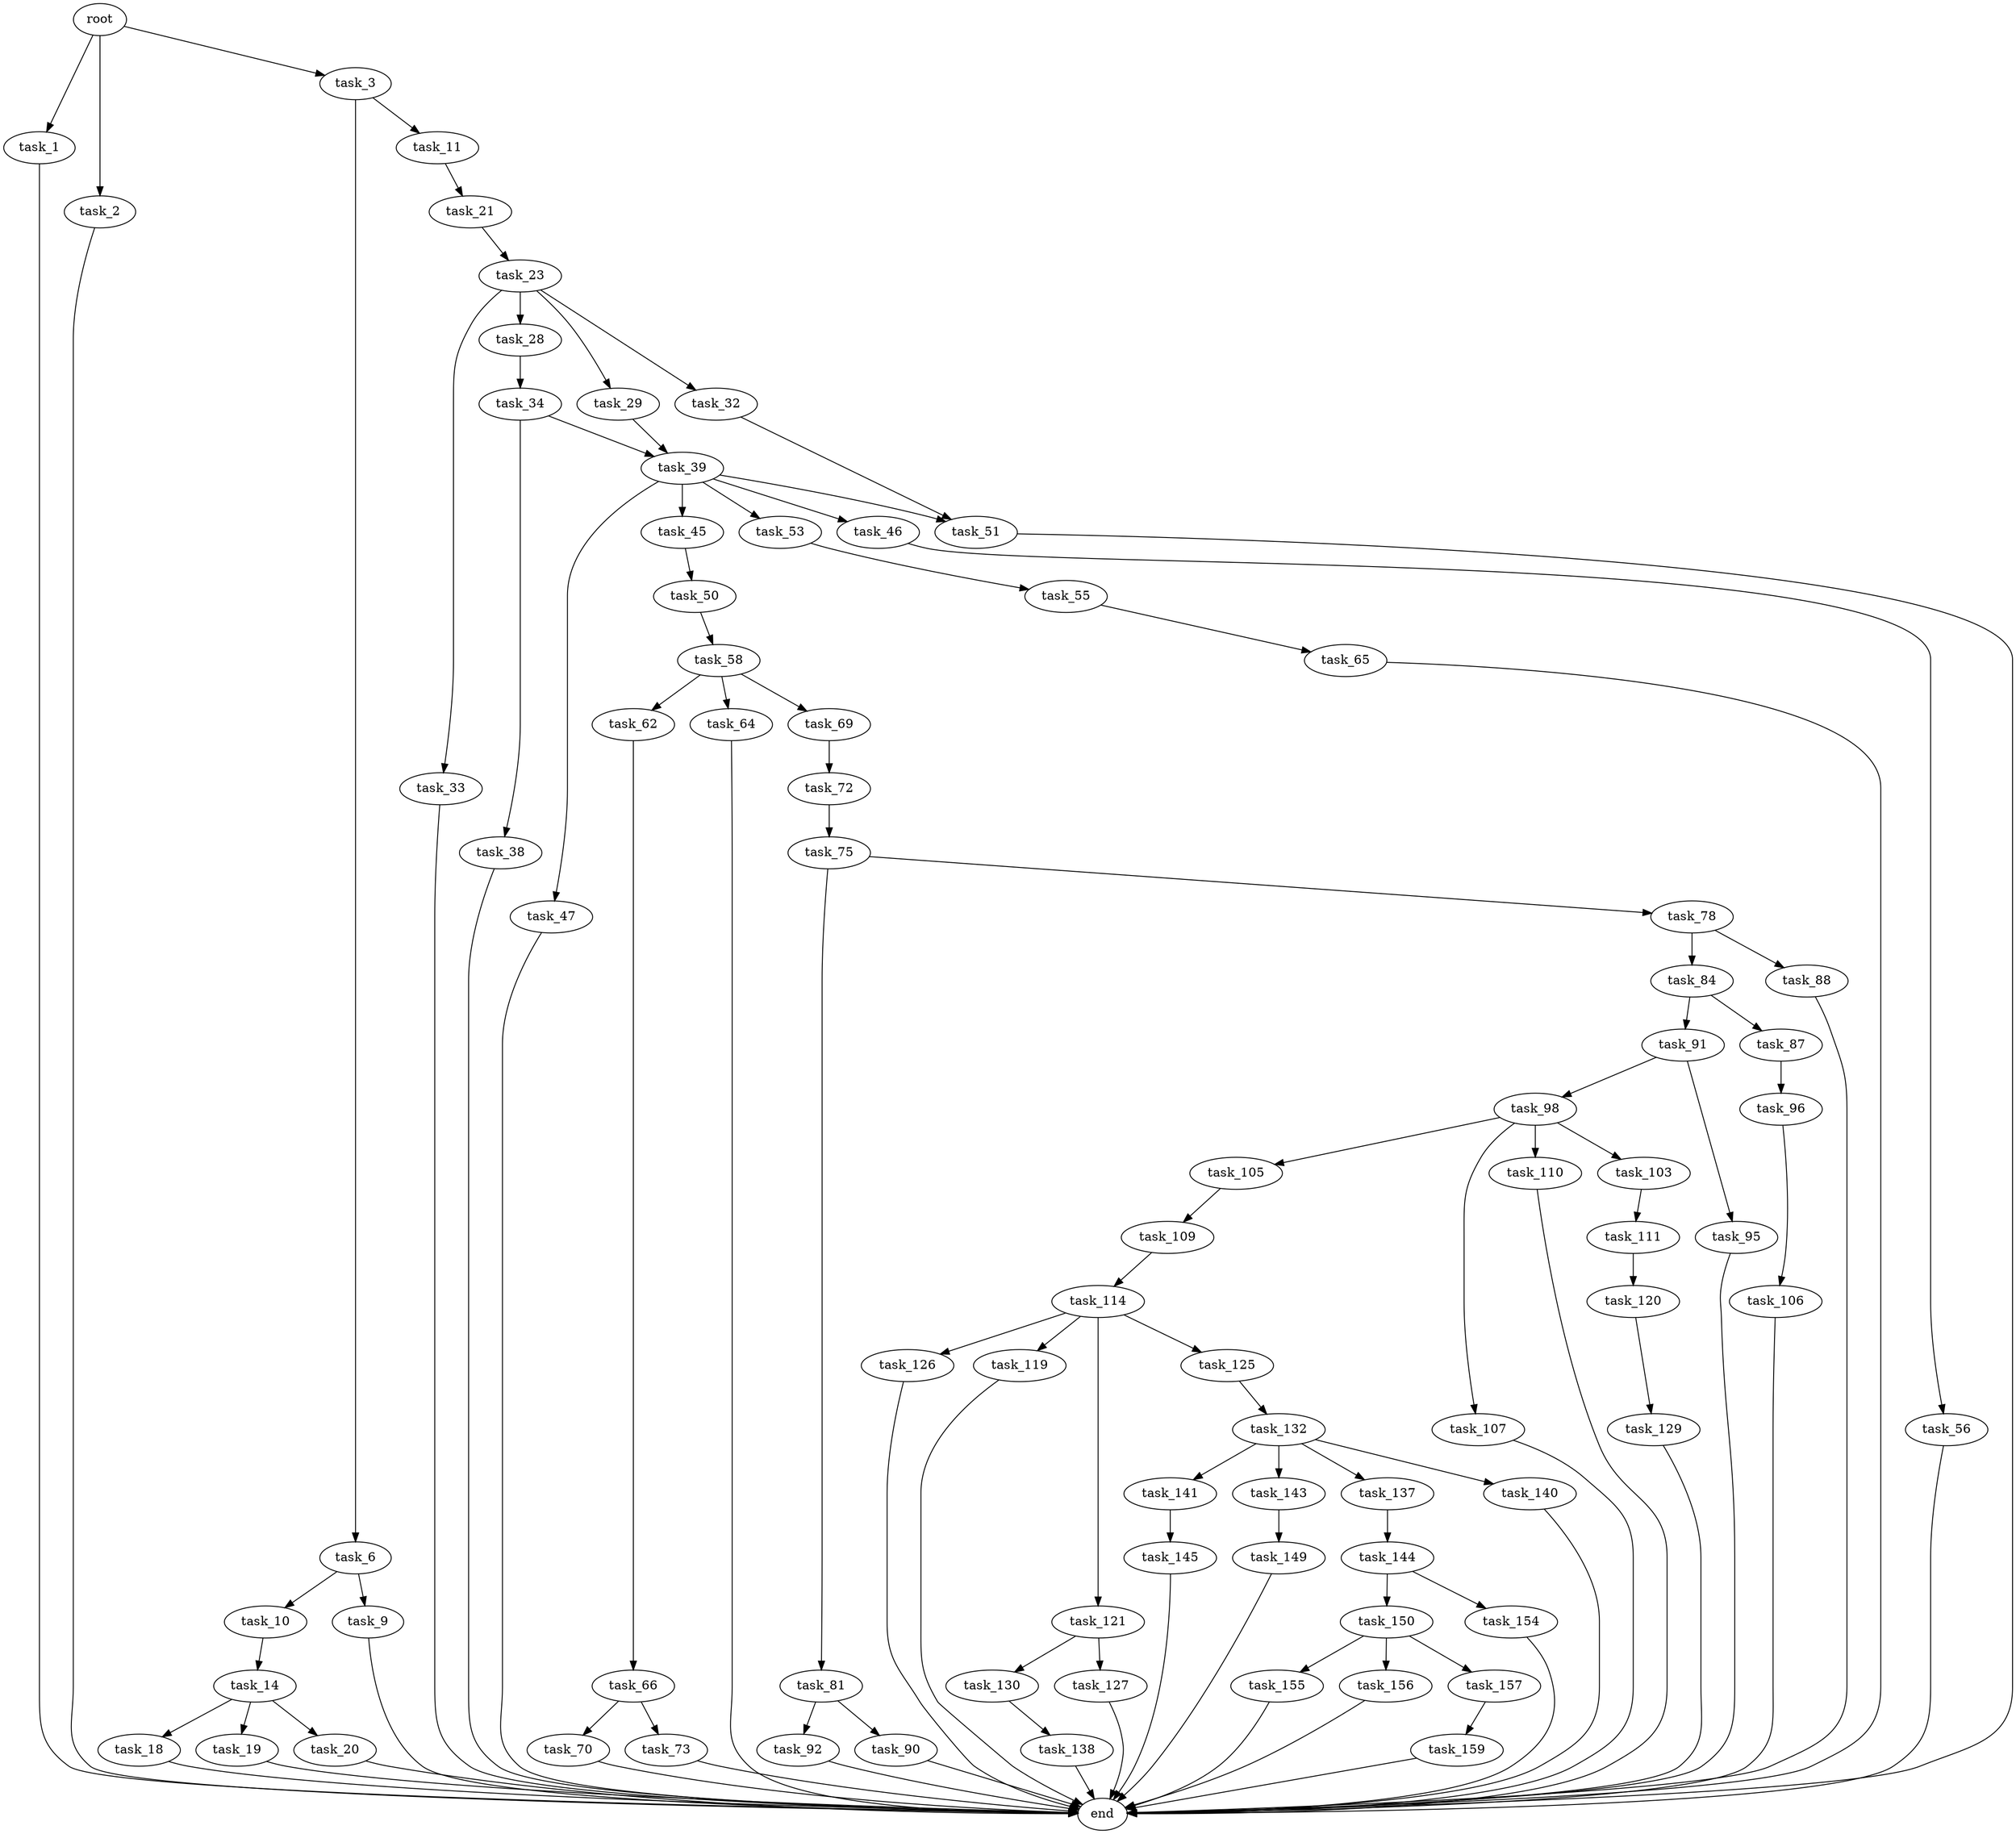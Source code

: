 digraph G {
  root [size="0.000000"];
  task_1 [size="8589934592.000000"];
  task_2 [size="681328425513.000000"];
  task_3 [size="2604246356.000000"];
  task_6 [size="549755813888.000000"];
  task_9 [size="20248075450.000000"];
  task_10 [size="8589934592.000000"];
  task_11 [size="359774946618.000000"];
  task_14 [size="35243793157.000000"];
  task_18 [size="18776613368.000000"];
  task_19 [size="782757789696.000000"];
  task_20 [size="19114368255.000000"];
  task_21 [size="44817006833.000000"];
  task_23 [size="8589934592.000000"];
  task_28 [size="68719476736.000000"];
  task_29 [size="1243537271.000000"];
  task_32 [size="498196708948.000000"];
  task_33 [size="518950160315.000000"];
  task_34 [size="231928233984.000000"];
  task_38 [size="501812809350.000000"];
  task_39 [size="412974041526.000000"];
  task_45 [size="19132884583.000000"];
  task_46 [size="28991029248.000000"];
  task_47 [size="1053180042798.000000"];
  task_50 [size="762405561410.000000"];
  task_51 [size="134217728000.000000"];
  task_53 [size="2850509622.000000"];
  task_55 [size="12926308919.000000"];
  task_56 [size="169892520175.000000"];
  task_58 [size="1073741824000.000000"];
  task_62 [size="298758945486.000000"];
  task_64 [size="368293445632.000000"];
  task_65 [size="231928233984.000000"];
  task_66 [size="231928233984.000000"];
  task_69 [size="628809142122.000000"];
  task_70 [size="26005044955.000000"];
  task_72 [size="24960291057.000000"];
  task_73 [size="782757789696.000000"];
  task_75 [size="1073741824000.000000"];
  task_78 [size="15338508646.000000"];
  task_81 [size="2041729681.000000"];
  task_84 [size="262312907692.000000"];
  task_87 [size="5260611373.000000"];
  task_88 [size="368293445632.000000"];
  task_90 [size="34362185714.000000"];
  task_91 [size="178365720999.000000"];
  task_92 [size="68719476736.000000"];
  task_95 [size="28226858837.000000"];
  task_96 [size="7933720255.000000"];
  task_98 [size="20516776476.000000"];
  task_103 [size="34617552901.000000"];
  task_105 [size="1878880854.000000"];
  task_106 [size="395423486877.000000"];
  task_107 [size="13148720182.000000"];
  task_109 [size="3456763950.000000"];
  task_110 [size="374817331491.000000"];
  task_111 [size="1600137387.000000"];
  task_114 [size="8589934592.000000"];
  task_119 [size="8589934592.000000"];
  task_120 [size="15529992736.000000"];
  task_121 [size="4818932430.000000"];
  task_125 [size="157030256367.000000"];
  task_126 [size="4785950118.000000"];
  task_127 [size="8589934592.000000"];
  task_129 [size="272652195636.000000"];
  task_130 [size="16256162136.000000"];
  task_132 [size="1477132576.000000"];
  task_137 [size="8589934592.000000"];
  task_138 [size="12134502000.000000"];
  task_140 [size="19811592770.000000"];
  task_141 [size="1073741824000.000000"];
  task_143 [size="2226685784.000000"];
  task_144 [size="231928233984.000000"];
  task_145 [size="231928233984.000000"];
  task_149 [size="3375293541.000000"];
  task_150 [size="489387268035.000000"];
  task_154 [size="549755813888.000000"];
  task_155 [size="8264729070.000000"];
  task_156 [size="134217728000.000000"];
  task_157 [size="1410414540.000000"];
  task_159 [size="15505898149.000000"];
  end [size="0.000000"];

  root -> task_1 [size="1.000000"];
  root -> task_2 [size="1.000000"];
  root -> task_3 [size="1.000000"];
  task_1 -> end [size="1.000000"];
  task_2 -> end [size="1.000000"];
  task_3 -> task_6 [size="75497472.000000"];
  task_3 -> task_11 [size="75497472.000000"];
  task_6 -> task_9 [size="536870912.000000"];
  task_6 -> task_10 [size="536870912.000000"];
  task_9 -> end [size="1.000000"];
  task_10 -> task_14 [size="33554432.000000"];
  task_11 -> task_21 [size="411041792.000000"];
  task_14 -> task_18 [size="134217728.000000"];
  task_14 -> task_19 [size="134217728.000000"];
  task_14 -> task_20 [size="134217728.000000"];
  task_18 -> end [size="1.000000"];
  task_19 -> end [size="1.000000"];
  task_20 -> end [size="1.000000"];
  task_21 -> task_23 [size="33554432.000000"];
  task_23 -> task_28 [size="33554432.000000"];
  task_23 -> task_29 [size="33554432.000000"];
  task_23 -> task_32 [size="33554432.000000"];
  task_23 -> task_33 [size="33554432.000000"];
  task_28 -> task_34 [size="134217728.000000"];
  task_29 -> task_39 [size="33554432.000000"];
  task_32 -> task_51 [size="536870912.000000"];
  task_33 -> end [size="1.000000"];
  task_34 -> task_38 [size="301989888.000000"];
  task_34 -> task_39 [size="301989888.000000"];
  task_38 -> end [size="1.000000"];
  task_39 -> task_45 [size="301989888.000000"];
  task_39 -> task_46 [size="301989888.000000"];
  task_39 -> task_47 [size="301989888.000000"];
  task_39 -> task_51 [size="301989888.000000"];
  task_39 -> task_53 [size="301989888.000000"];
  task_45 -> task_50 [size="301989888.000000"];
  task_46 -> task_56 [size="75497472.000000"];
  task_47 -> end [size="1.000000"];
  task_50 -> task_58 [size="679477248.000000"];
  task_51 -> end [size="1.000000"];
  task_53 -> task_55 [size="134217728.000000"];
  task_55 -> task_65 [size="536870912.000000"];
  task_56 -> end [size="1.000000"];
  task_58 -> task_62 [size="838860800.000000"];
  task_58 -> task_64 [size="838860800.000000"];
  task_58 -> task_69 [size="838860800.000000"];
  task_62 -> task_66 [size="536870912.000000"];
  task_64 -> end [size="1.000000"];
  task_65 -> end [size="1.000000"];
  task_66 -> task_70 [size="301989888.000000"];
  task_66 -> task_73 [size="301989888.000000"];
  task_69 -> task_72 [size="411041792.000000"];
  task_70 -> end [size="1.000000"];
  task_72 -> task_75 [size="75497472.000000"];
  task_73 -> end [size="1.000000"];
  task_75 -> task_78 [size="838860800.000000"];
  task_75 -> task_81 [size="838860800.000000"];
  task_78 -> task_84 [size="33554432.000000"];
  task_78 -> task_88 [size="33554432.000000"];
  task_81 -> task_90 [size="33554432.000000"];
  task_81 -> task_92 [size="33554432.000000"];
  task_84 -> task_87 [size="679477248.000000"];
  task_84 -> task_91 [size="679477248.000000"];
  task_87 -> task_96 [size="209715200.000000"];
  task_88 -> end [size="1.000000"];
  task_90 -> end [size="1.000000"];
  task_91 -> task_95 [size="411041792.000000"];
  task_91 -> task_98 [size="411041792.000000"];
  task_92 -> end [size="1.000000"];
  task_95 -> end [size="1.000000"];
  task_96 -> task_106 [size="209715200.000000"];
  task_98 -> task_103 [size="536870912.000000"];
  task_98 -> task_105 [size="536870912.000000"];
  task_98 -> task_107 [size="536870912.000000"];
  task_98 -> task_110 [size="536870912.000000"];
  task_103 -> task_111 [size="75497472.000000"];
  task_105 -> task_109 [size="209715200.000000"];
  task_106 -> end [size="1.000000"];
  task_107 -> end [size="1.000000"];
  task_109 -> task_114 [size="134217728.000000"];
  task_110 -> end [size="1.000000"];
  task_111 -> task_120 [size="75497472.000000"];
  task_114 -> task_119 [size="33554432.000000"];
  task_114 -> task_121 [size="33554432.000000"];
  task_114 -> task_125 [size="33554432.000000"];
  task_114 -> task_126 [size="33554432.000000"];
  task_119 -> end [size="1.000000"];
  task_120 -> task_129 [size="411041792.000000"];
  task_121 -> task_127 [size="134217728.000000"];
  task_121 -> task_130 [size="134217728.000000"];
  task_125 -> task_132 [size="134217728.000000"];
  task_126 -> end [size="1.000000"];
  task_127 -> end [size="1.000000"];
  task_129 -> end [size="1.000000"];
  task_130 -> task_138 [size="75497472.000000"];
  task_132 -> task_137 [size="33554432.000000"];
  task_132 -> task_140 [size="33554432.000000"];
  task_132 -> task_141 [size="33554432.000000"];
  task_132 -> task_143 [size="33554432.000000"];
  task_137 -> task_144 [size="33554432.000000"];
  task_138 -> end [size="1.000000"];
  task_140 -> end [size="1.000000"];
  task_141 -> task_145 [size="838860800.000000"];
  task_143 -> task_149 [size="75497472.000000"];
  task_144 -> task_150 [size="301989888.000000"];
  task_144 -> task_154 [size="301989888.000000"];
  task_145 -> end [size="1.000000"];
  task_149 -> end [size="1.000000"];
  task_150 -> task_155 [size="411041792.000000"];
  task_150 -> task_156 [size="411041792.000000"];
  task_150 -> task_157 [size="411041792.000000"];
  task_154 -> end [size="1.000000"];
  task_155 -> end [size="1.000000"];
  task_156 -> end [size="1.000000"];
  task_157 -> task_159 [size="75497472.000000"];
  task_159 -> end [size="1.000000"];
}
